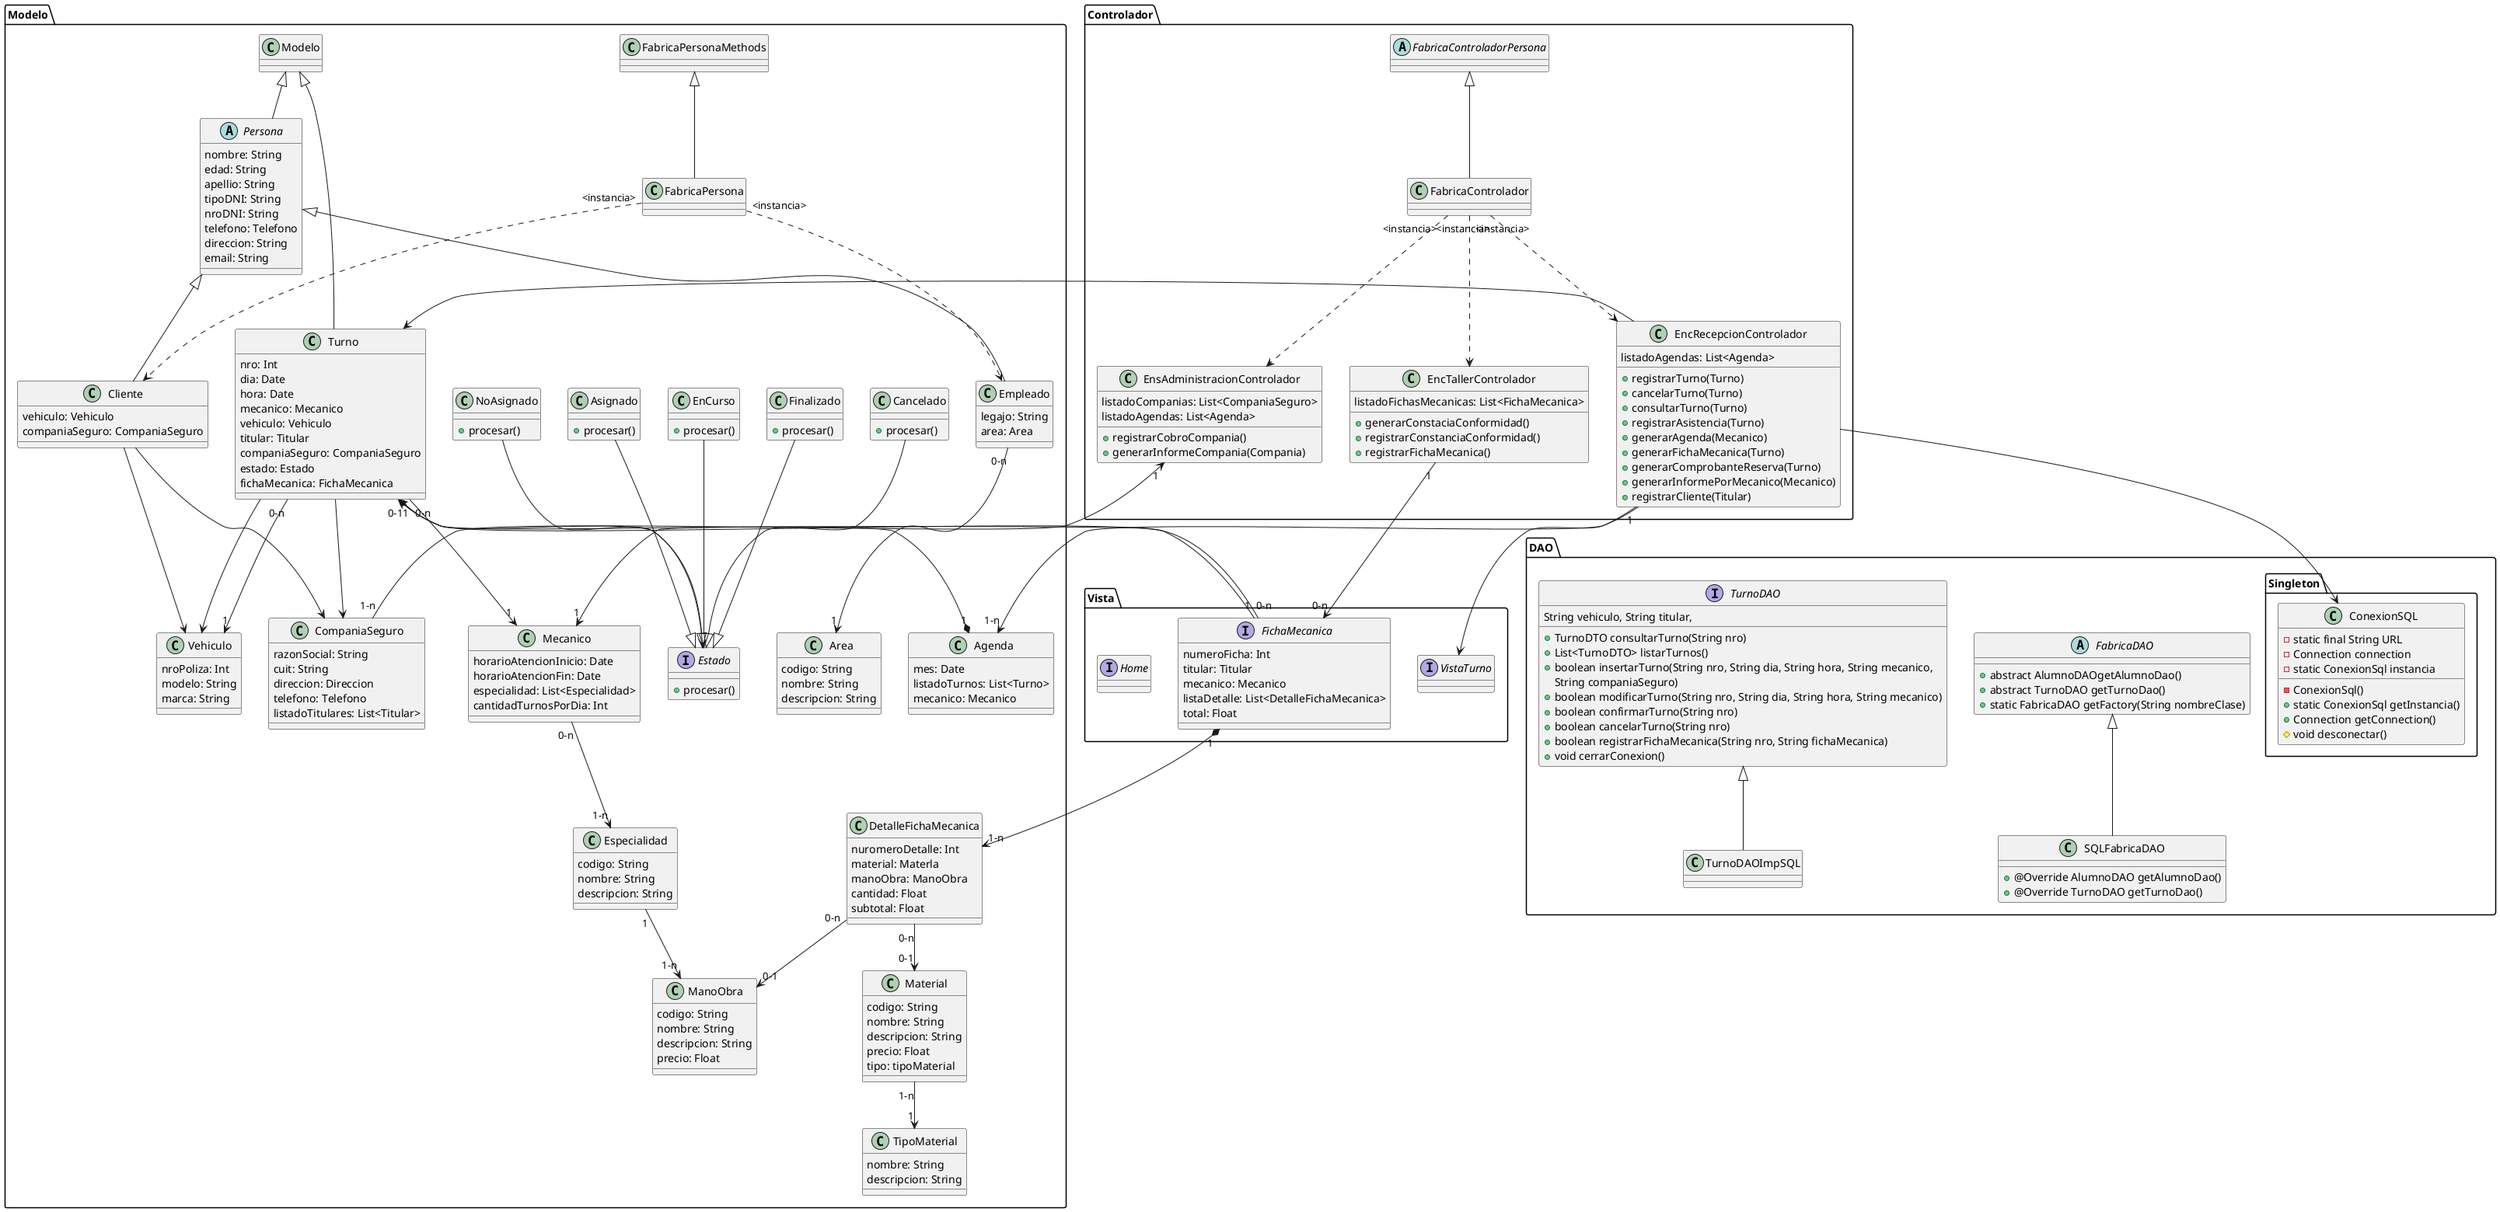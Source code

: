 @startuml
package Modelo <<Folder>>{
    class Modelo{
    }
    abstract Persona extends Modelo{    
        nombre: String
        edad: String
        apellio: String
        tipoDNI: String
        nroDNI: String
        telefono: Telefono
        direccion: String
        email: String
    }
    class Turno extends Modelo{
        nro: Int
        dia: Date
        hora: Date
        mecanico: Mecanico
        vehiculo: Vehiculo
        titular: Titular
        companiaSeguro: CompaniaSeguro
        estado: Estado
        fichaMecanica: FichaMecanica
    }
    class CompaniaSeguro{
        razonSocial: String
        cuit: String
        direccion: Direccion
        telefono: Telefono
        listadoTitulares: List<Titular>
    }

    class Vehiculo{
        nroPoliza: Int
        modelo: String
        marca: String
    }
    
    class Cliente extends Persona{
        vehiculo: Vehiculo
        companiaSeguro: CompaniaSeguro
    }

    class Empleado extends Persona{
        legajo: String
        area: Area
    }

    class Area{
        codigo: String
        nombre: String
        descripcion: String
    }

    class Mecanico{
        
    }

    class Agenda{
        mes: Date
        listadoTurnos: List<Turno>
        mecanico: Mecanico
    }

    class ManoObra{
        codigo: String
        nombre: String
        descripcion: String
        precio: Float
    }

    class Material{
        codigo: String
        nombre: String
        descripcion: String
        precio: Float
        tipo: tipoMaterial 
    }

    class TipoMaterial{
        nombre: String
        descripcion: String
    }   

    class DetalleFichaMecanica{
        nuromeroDetalle: Int
        material: Materla
        manoObra: ManoObra
        cantidad: Float
        subtotal: Float
    }

    class Mecanico{
        horarioAtencionInicio: Date
        horarioAtencionFin: Date
        especialidad: List<Especialidad>
        cantidadTurnosPorDia: Int
    }

    class Especialidad{
        codigo: String
        nombre: String
        descripcion: String
    }

    interface Estado{
        + procesar()
    }

    class Asignado{
        + procesar()
    }

    class NoAsignado{
        + procesar()
    }

    class Cancelado{
        + procesar()
    }

    class Finalizado{
        + procesar()
    }

    class EnCurso{
        + procesar()
    }

    class FabricaPersona extends FabricaPersonaMethods{
    }
    
    class FabricaPersonaMethods{
    }
}

package Controlador <<Folder>>{
    class EncRecepcionControlador{
        listadoAgendas: List<Agenda>
        + registrarTurno(Turno)
        + cancelarTurno(Turno)
        + consultarTurno(Turno)
        + registrarAsistencia(Turno)
        + generarAgenda(Mecanico)
        + generarFichaMecanica(Turno)
        + generarComprobanteReserva(Turno)
        + generarInformePorMecanico(Mecanico)
        + registrarCliente(Titular)
    }

    class EncTallerControlador{
        listadoFichasMecanicas: List<FichaMecanica>
        + generarConstaciaConformidad()
        + registrarConstanciaConformidad()
        + registrarFichaMecanica()
    }

    class EnsAdministracionControlador{
        listadoCompanias: List<CompaniaSeguro>
        listadoAgendas: List<Agenda>
        +registrarCobroCompania()
        +generarInformeCompania(Compania)
    }

    abstract FabricaControladorPersona{
    }

    class FabricaControlador extends FabricaControladorPersona{
    }
}

package Vista <<Folder>>{
    interface FichaMecanica{
        numeroFicha: Int
        titular: Titular
        mecanico: Mecanico
        listaDetalle: List<DetalleFichaMecanica>
        total: Float
    }

    interface VistaTurno{
        
    }

    interface Home{
        
    }
}

 package DAO <<Folder>>{
    abstract FabricaDAO{
        + abstract AlumnoDAOgetAlumnoDao()
        + abstract TurnoDAO getTurnoDao()
        + static FabricaDAO getFactory(String nombreClase)
    }

    interface TurnoDAO{
        + TurnoDTO consultarTurno(String nro)
        + List<TurnoDTO> listarTurnos()
        + boolean insertarTurno(String nro, String dia, String hora, String mecanico,
                                String vehiculo, String titular, 
                                String companiaSeguro)
        + boolean modificarTurno(String nro, String dia, String hora, String mecanico)
        + boolean confirmarTurno(String nro)
        + boolean cancelarTurno(String nro)
        + boolean registrarFichaMecanica(String nro, String fichaMecanica)
        + void cerrarConexion()
    }

    class TurnoDAOImpSQL extends TurnoDAO{
        
    }

    class SQLFabricaDAO extends FabricaDAO{
        + @Override AlumnoDAO getAlumnoDao()
        + @Override TurnoDAO getTurnoDao()
    }

    package Singleton <<Folder>>{
        class ConexionSQL{
            - static final String URL
            - Connection connection
            - static ConexionSql instancia
            - ConexionSql()
            + static ConexionSql getInstancia()
            + Connection getConnection()
            # void desconectar()
        }
    }
 }

    Turno --> Vehiculo
    Turno --> CompaniaSeguro
    Turno *--> Estado
    Turno "0-n" --> "1" Mecanico
    Turno "0-n" --> "1" Vehiculo
    Turno "0-1" <--* "1" Agenda
    Turno "1" <-- "1"  FichaMecanica
    Asignado --|> Estado
    NoAsignado --|> Estado
    Cancelado --|> Estado 
    EnCurso --|> Estado
    Finalizado --|> Estado
    Cliente --> Vehiculo
    Cliente --> CompaniaSeguro
    Empleado "0-n" --> "1" Area
    FabricaPersona "<instancia>" ..>  Cliente
    FabricaPersona "<instancia>" ..> Empleado
    Mecanico "0-n" --> "1-n" Especialidad
    Especialidad "1" --> "1-n" ManoObra
    FabricaControlador "<instancia>" ..> EnsAdministracionControlador
    FabricaControlador "<instancia>" ..> EncTallerControlador
    FabricaControlador "<instancia>" ..> EncRecepcionControlador
    EncRecepcionControlador --> Turno
    EncRecepcionControlador --> VistaTurno
    EncRecepcionControlador --> ConexionSQL
    EncRecepcionControlador  "1" --> "1-n" Agenda
    FichaMecanica "0-n" --> "1" Mecanico
    EncTallerControlador "1" --> "0-n" FichaMecanica
    CompaniaSeguro "1-n" --> "1" EnsAdministracionControlador
    FichaMecanica "1" *--> "1-n" DetalleFichaMecanica
    DetalleFichaMecanica "0-n" --> "0-1" Material
    DetalleFichaMecanica "0-n" --> "0-1" ManoObra
    Material "1-n" --> "1" TipoMaterial
   
@enduml
